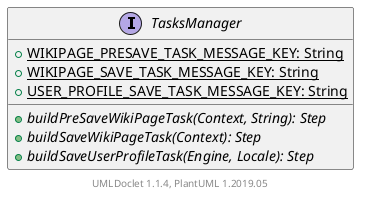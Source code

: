 @startuml

    interface TasksManager [[TasksManager.html]] {
        {static} +WIKIPAGE_PRESAVE_TASK_MESSAGE_KEY: String
        {static} +WIKIPAGE_SAVE_TASK_MESSAGE_KEY: String
        {static} +USER_PROFILE_SAVE_TASK_MESSAGE_KEY: String
        {abstract} +buildPreSaveWikiPageTask(Context, String): Step
        {abstract} +buildSaveWikiPageTask(Context): Step
        {abstract} +buildSaveUserProfileTask(Engine, Locale): Step
    }


    center footer UMLDoclet 1.1.4, PlantUML 1.2019.05
@enduml
